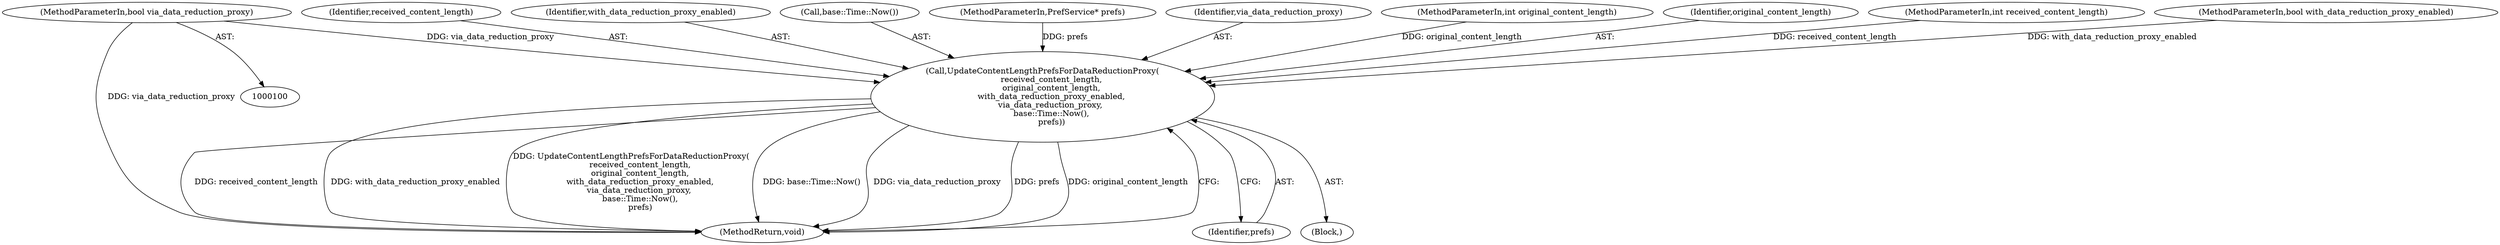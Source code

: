 digraph "1_Chrome_828eab2216a765dea92575c290421c115b8ad028_6@del" {
"1000104" [label="(MethodParameterIn,bool via_data_reduction_proxy)"];
"1000129" [label="(Call,UpdateContentLengthPrefsForDataReductionProxy(\n       received_content_length,\n       original_content_length,\n       with_data_reduction_proxy_enabled,\n      via_data_reduction_proxy,\n       base::Time::Now(),\n       prefs))"];
"1000130" [label="(Identifier,received_content_length)"];
"1000106" [label="(Block,)"];
"1000104" [label="(MethodParameterIn,bool via_data_reduction_proxy)"];
"1000129" [label="(Call,UpdateContentLengthPrefsForDataReductionProxy(\n       received_content_length,\n       original_content_length,\n       with_data_reduction_proxy_enabled,\n      via_data_reduction_proxy,\n       base::Time::Now(),\n       prefs))"];
"1000132" [label="(Identifier,with_data_reduction_proxy_enabled)"];
"1000134" [label="(Call,base::Time::Now())"];
"1000105" [label="(MethodParameterIn,PrefService* prefs)"];
"1000133" [label="(Identifier,via_data_reduction_proxy)"];
"1000136" [label="(MethodReturn,void)"];
"1000102" [label="(MethodParameterIn,int original_content_length)"];
"1000131" [label="(Identifier,original_content_length)"];
"1000101" [label="(MethodParameterIn,int received_content_length)"];
"1000103" [label="(MethodParameterIn,bool with_data_reduction_proxy_enabled)"];
"1000135" [label="(Identifier,prefs)"];
"1000104" -> "1000100"  [label="AST: "];
"1000104" -> "1000136"  [label="DDG: via_data_reduction_proxy"];
"1000104" -> "1000129"  [label="DDG: via_data_reduction_proxy"];
"1000129" -> "1000106"  [label="AST: "];
"1000129" -> "1000135"  [label="CFG: "];
"1000130" -> "1000129"  [label="AST: "];
"1000131" -> "1000129"  [label="AST: "];
"1000132" -> "1000129"  [label="AST: "];
"1000133" -> "1000129"  [label="AST: "];
"1000134" -> "1000129"  [label="AST: "];
"1000135" -> "1000129"  [label="AST: "];
"1000136" -> "1000129"  [label="CFG: "];
"1000129" -> "1000136"  [label="DDG: received_content_length"];
"1000129" -> "1000136"  [label="DDG: with_data_reduction_proxy_enabled"];
"1000129" -> "1000136"  [label="DDG: UpdateContentLengthPrefsForDataReductionProxy(\n       received_content_length,\n       original_content_length,\n       with_data_reduction_proxy_enabled,\n      via_data_reduction_proxy,\n       base::Time::Now(),\n       prefs)"];
"1000129" -> "1000136"  [label="DDG: base::Time::Now()"];
"1000129" -> "1000136"  [label="DDG: via_data_reduction_proxy"];
"1000129" -> "1000136"  [label="DDG: prefs"];
"1000129" -> "1000136"  [label="DDG: original_content_length"];
"1000101" -> "1000129"  [label="DDG: received_content_length"];
"1000102" -> "1000129"  [label="DDG: original_content_length"];
"1000103" -> "1000129"  [label="DDG: with_data_reduction_proxy_enabled"];
"1000105" -> "1000129"  [label="DDG: prefs"];
}
